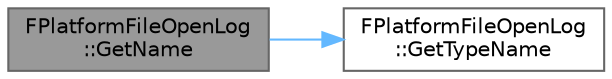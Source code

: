 digraph "FPlatformFileOpenLog::GetName"
{
 // INTERACTIVE_SVG=YES
 // LATEX_PDF_SIZE
  bgcolor="transparent";
  edge [fontname=Helvetica,fontsize=10,labelfontname=Helvetica,labelfontsize=10];
  node [fontname=Helvetica,fontsize=10,shape=box,height=0.2,width=0.4];
  rankdir="LR";
  Node1 [id="Node000001",label="FPlatformFileOpenLog\l::GetName",height=0.2,width=0.4,color="gray40", fillcolor="grey60", style="filled", fontcolor="black",tooltip="Gets this platform file type name."];
  Node1 -> Node2 [id="edge1_Node000001_Node000002",color="steelblue1",style="solid",tooltip=" "];
  Node2 [id="Node000002",label="FPlatformFileOpenLog\l::GetTypeName",height=0.2,width=0.4,color="grey40", fillcolor="white", style="filled",URL="$d4/df9/classFPlatformFileOpenLog.html#a0fefe78a3988e697c6774cb117be9337",tooltip=" "];
}
